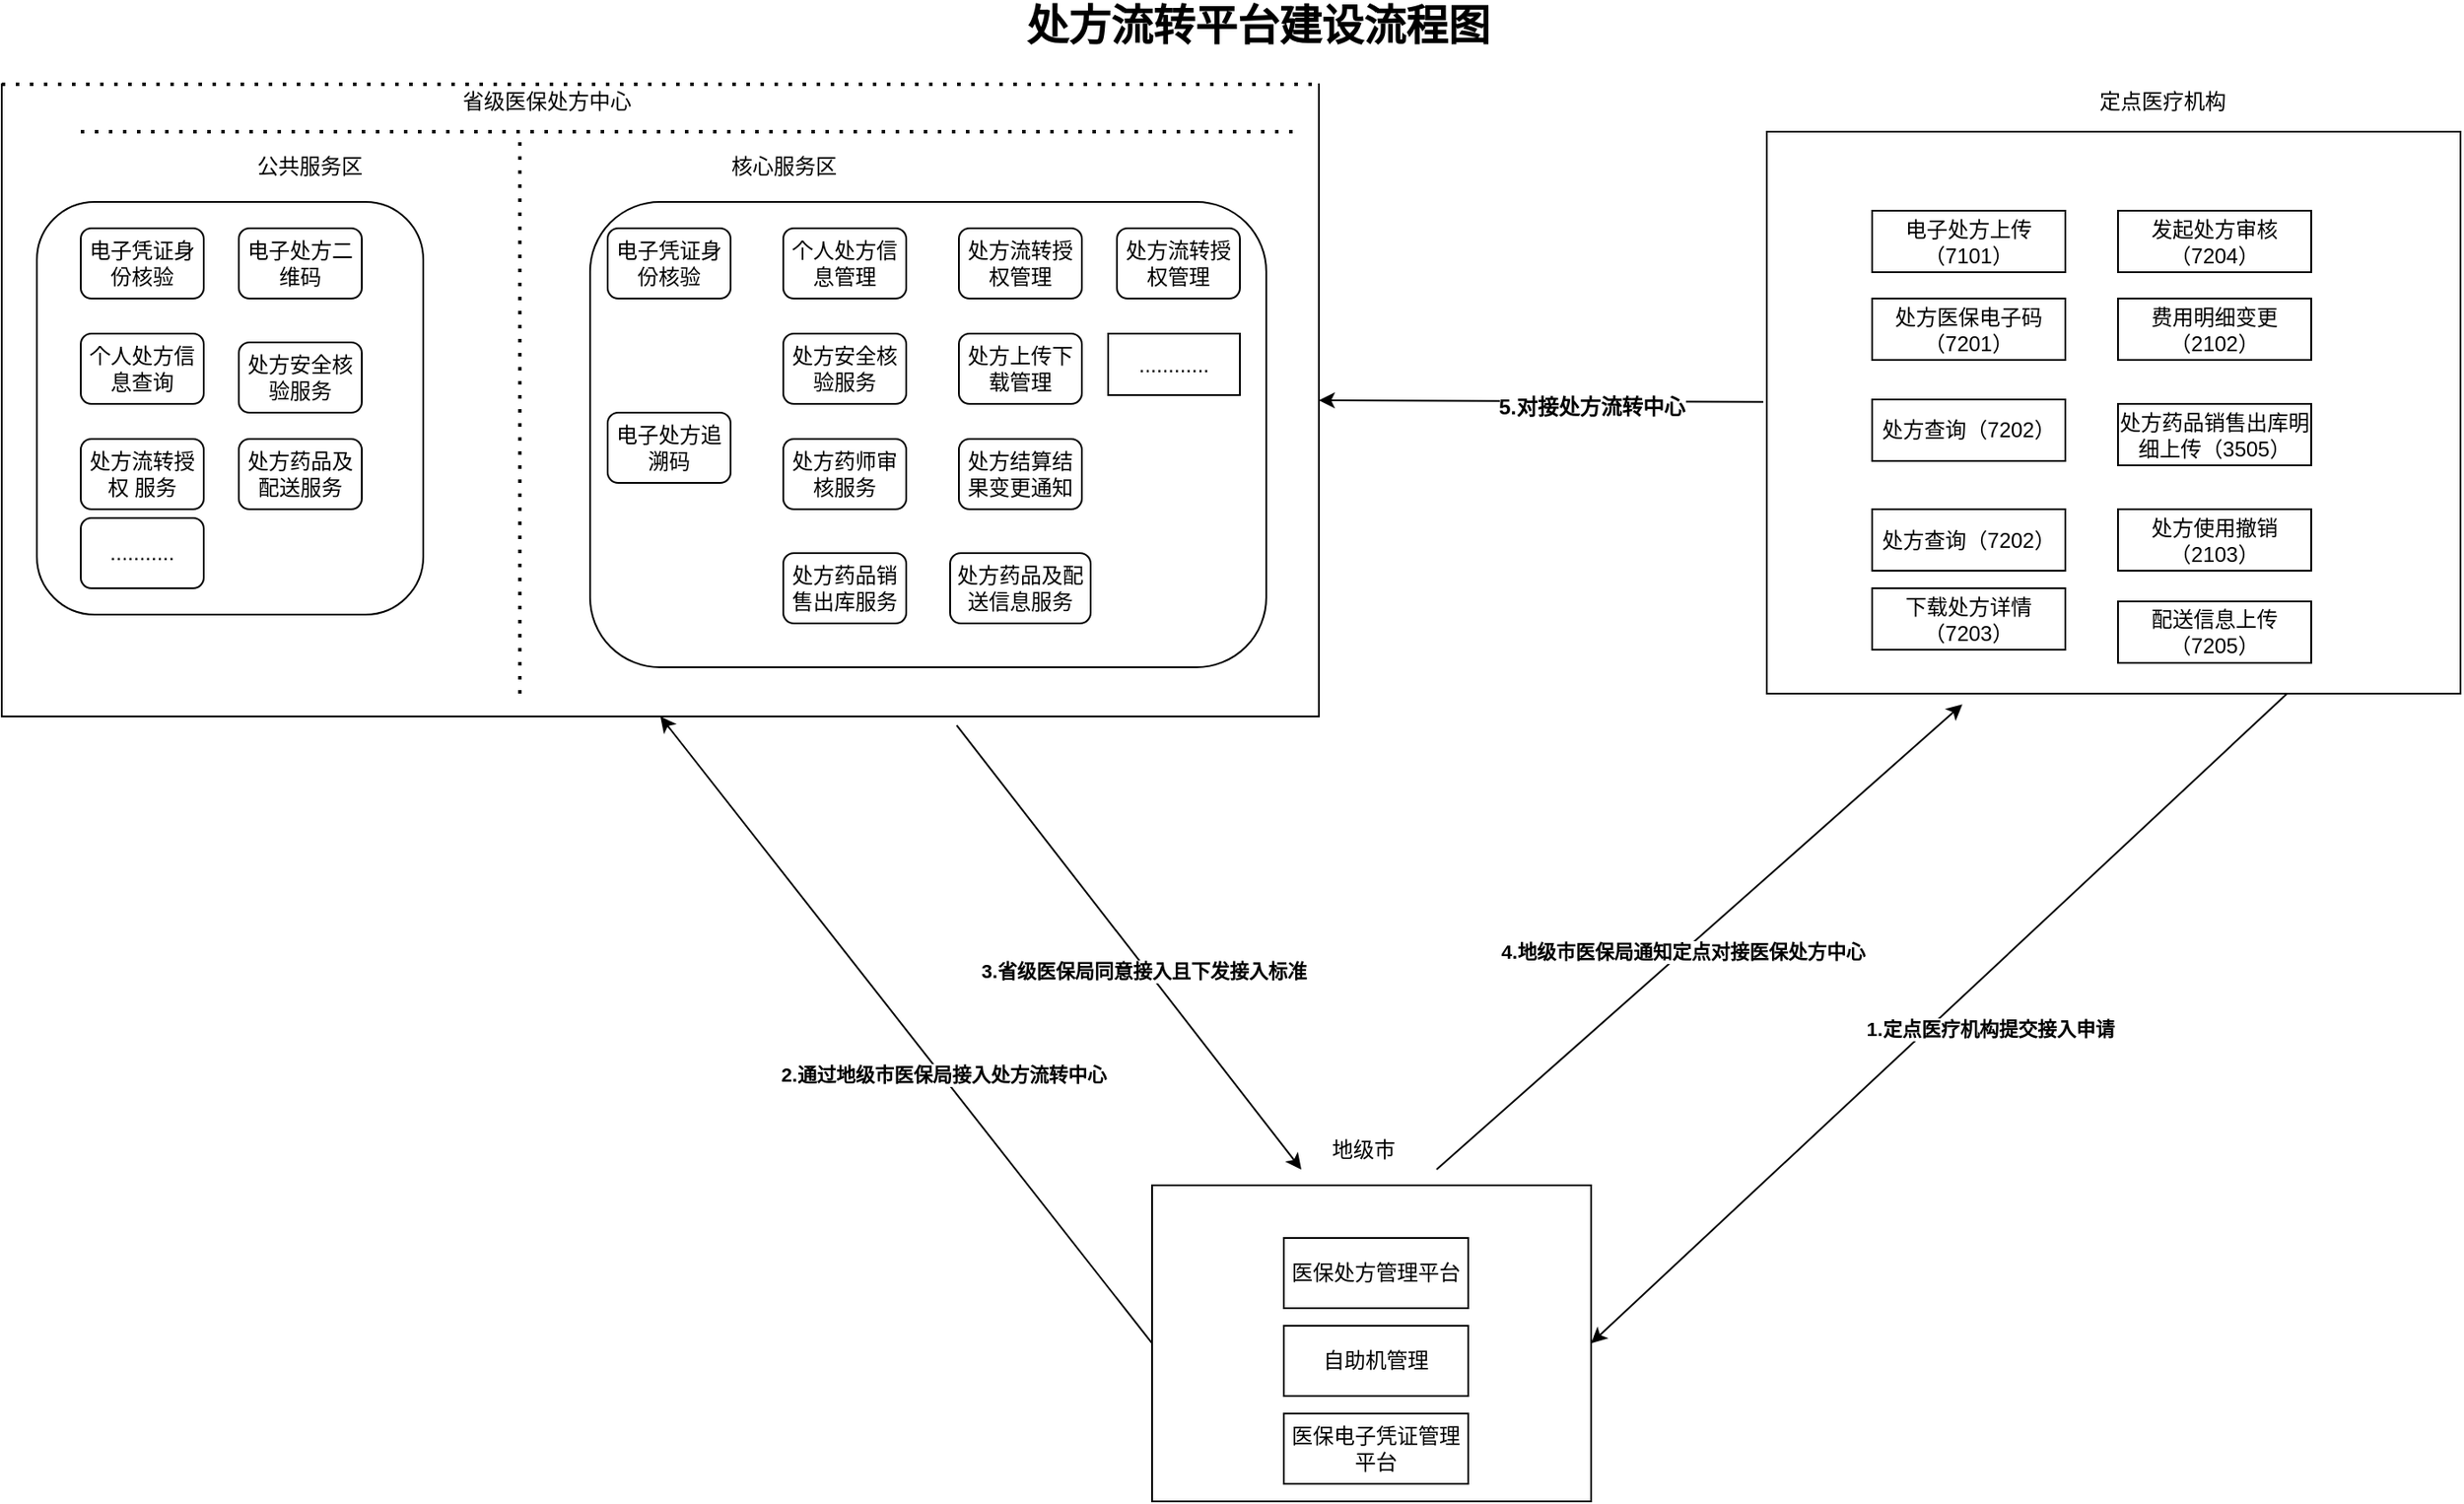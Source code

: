 <mxfile version="17.4.4" type="github">
  <diagram name="Page-1" id="e7e014a7-5840-1c2e-5031-d8a46d1fe8dd">
    <mxGraphModel dx="1662" dy="740" grid="1" gridSize="10" guides="1" tooltips="1" connect="1" arrows="1" fold="1" page="1" pageScale="1" pageWidth="1169" pageHeight="826" background="#ffffff" math="0" shadow="0">
      <root>
        <mxCell id="0" />
        <mxCell id="1" parent="0" />
        <mxCell id="-7U4AxFiBvx1MVjR5bWM-7" value="" style="rounded=1;whiteSpace=wrap;html=1;rotation=-90;" parent="1" vertex="1">
          <mxGeometry x="532.5" y="157.5" width="235" height="220" as="geometry" />
        </mxCell>
        <mxCell id="BD1Jg8zhjlbe8VxlEk6s-1" value="省级医保处方中心" style="text;html=1;align=center;verticalAlign=middle;resizable=0;points=[];autosize=1;strokeColor=none;fillColor=none;" parent="1" vertex="1">
          <mxGeometry x="775" y="83" width="110" height="20" as="geometry" />
        </mxCell>
        <mxCell id="BD1Jg8zhjlbe8VxlEk6s-3" value="电子凭证身份核验" style="rounded=1;whiteSpace=wrap;html=1;" parent="1" vertex="1">
          <mxGeometry x="565" y="165" width="70" height="40" as="geometry" />
        </mxCell>
        <mxCell id="BD1Jg8zhjlbe8VxlEk6s-4" value="" style="rounded=1;whiteSpace=wrap;html=1;rotation=-90;" parent="1" vertex="1">
          <mxGeometry x="915" y="90" width="265" height="385" as="geometry" />
        </mxCell>
        <mxCell id="BD1Jg8zhjlbe8VxlEk6s-5" value="电子处方二维码" style="rounded=1;whiteSpace=wrap;html=1;" parent="1" vertex="1">
          <mxGeometry x="655" y="165" width="70" height="40" as="geometry" />
        </mxCell>
        <mxCell id="BD1Jg8zhjlbe8VxlEk6s-6" value="" style="endArrow=none;dashed=1;html=1;dashPattern=1 3;strokeWidth=2;rounded=0;" parent="1" edge="1">
          <mxGeometry width="50" height="50" relative="1" as="geometry">
            <mxPoint x="565" y="110" as="sourcePoint" />
            <mxPoint x="1255" y="110" as="targetPoint" />
          </mxGeometry>
        </mxCell>
        <mxCell id="BD1Jg8zhjlbe8VxlEk6s-7" value="" style="endArrow=none;dashed=1;html=1;dashPattern=1 3;strokeWidth=2;rounded=0;" parent="1" edge="1">
          <mxGeometry width="50" height="50" relative="1" as="geometry">
            <mxPoint x="815" y="430" as="sourcePoint" />
            <mxPoint x="815" y="110" as="targetPoint" />
          </mxGeometry>
        </mxCell>
        <mxCell id="BD1Jg8zhjlbe8VxlEk6s-9" value="公共服务区" style="text;html=1;align=center;verticalAlign=middle;resizable=0;points=[];autosize=1;strokeColor=none;fillColor=none;" parent="1" vertex="1">
          <mxGeometry x="655" y="120" width="80" height="20" as="geometry" />
        </mxCell>
        <mxCell id="BD1Jg8zhjlbe8VxlEk6s-10" value="核心服务区" style="text;html=1;align=center;verticalAlign=middle;resizable=0;points=[];autosize=1;strokeColor=none;fillColor=none;" parent="1" vertex="1">
          <mxGeometry x="925" y="120" width="80" height="20" as="geometry" />
        </mxCell>
        <mxCell id="BD1Jg8zhjlbe8VxlEk6s-11" value="个人处方信息查询" style="rounded=1;whiteSpace=wrap;html=1;" parent="1" vertex="1">
          <mxGeometry x="565" y="225" width="70" height="40" as="geometry" />
        </mxCell>
        <mxCell id="BD1Jg8zhjlbe8VxlEk6s-12" value="处方安全核验服务" style="rounded=1;whiteSpace=wrap;html=1;" parent="1" vertex="1">
          <mxGeometry x="655" y="230" width="70" height="40" as="geometry" />
        </mxCell>
        <mxCell id="BD1Jg8zhjlbe8VxlEk6s-13" value="处方流转授权 服务" style="rounded=1;whiteSpace=wrap;html=1;" parent="1" vertex="1">
          <mxGeometry x="565" y="285" width="70" height="40" as="geometry" />
        </mxCell>
        <mxCell id="BD1Jg8zhjlbe8VxlEk6s-14" value="处方药品及配送服务" style="rounded=1;whiteSpace=wrap;html=1;" parent="1" vertex="1">
          <mxGeometry x="655" y="285" width="70" height="40" as="geometry" />
        </mxCell>
        <mxCell id="BD1Jg8zhjlbe8VxlEk6s-15" value="..........." style="rounded=1;whiteSpace=wrap;html=1;" parent="1" vertex="1">
          <mxGeometry x="565" y="330" width="70" height="40" as="geometry" />
        </mxCell>
        <mxCell id="BD1Jg8zhjlbe8VxlEk6s-16" value="电子凭证身份核验" style="rounded=1;whiteSpace=wrap;html=1;" parent="1" vertex="1">
          <mxGeometry x="865" y="165" width="70" height="40" as="geometry" />
        </mxCell>
        <mxCell id="BD1Jg8zhjlbe8VxlEk6s-17" value="电子处方追溯码" style="rounded=1;whiteSpace=wrap;html=1;" parent="1" vertex="1">
          <mxGeometry x="865" y="270" width="70" height="40" as="geometry" />
        </mxCell>
        <mxCell id="BD1Jg8zhjlbe8VxlEk6s-18" value="个人处方信息管理" style="rounded=1;whiteSpace=wrap;html=1;" parent="1" vertex="1">
          <mxGeometry x="965" y="165" width="70" height="40" as="geometry" />
        </mxCell>
        <mxCell id="BD1Jg8zhjlbe8VxlEk6s-19" value="处方流转授权管理" style="rounded=1;whiteSpace=wrap;html=1;" parent="1" vertex="1">
          <mxGeometry x="1065" y="165" width="70" height="40" as="geometry" />
        </mxCell>
        <mxCell id="BD1Jg8zhjlbe8VxlEk6s-20" value="处方安全核验服务" style="rounded=1;whiteSpace=wrap;html=1;" parent="1" vertex="1">
          <mxGeometry x="965" y="225" width="70" height="40" as="geometry" />
        </mxCell>
        <mxCell id="BD1Jg8zhjlbe8VxlEk6s-21" value="处方上传下载管理" style="rounded=1;whiteSpace=wrap;html=1;" parent="1" vertex="1">
          <mxGeometry x="1065" y="225" width="70" height="40" as="geometry" />
        </mxCell>
        <mxCell id="BD1Jg8zhjlbe8VxlEk6s-22" value="处方药师审核服务" style="rounded=1;whiteSpace=wrap;html=1;" parent="1" vertex="1">
          <mxGeometry x="965" y="285" width="70" height="40" as="geometry" />
        </mxCell>
        <mxCell id="BD1Jg8zhjlbe8VxlEk6s-23" value="处方结算结果变更通知" style="rounded=1;whiteSpace=wrap;html=1;" parent="1" vertex="1">
          <mxGeometry x="1065" y="285" width="70" height="40" as="geometry" />
        </mxCell>
        <mxCell id="BD1Jg8zhjlbe8VxlEk6s-24" value="处方药品销售出库服务" style="rounded=1;whiteSpace=wrap;html=1;" parent="1" vertex="1">
          <mxGeometry x="965" y="350" width="70" height="40" as="geometry" />
        </mxCell>
        <mxCell id="BD1Jg8zhjlbe8VxlEk6s-25" value="处方药品及配送信息服务" style="rounded=1;whiteSpace=wrap;html=1;" parent="1" vertex="1">
          <mxGeometry x="1060" y="350" width="80" height="40" as="geometry" />
        </mxCell>
        <mxCell id="BD1Jg8zhjlbe8VxlEk6s-28" value="" style="endArrow=none;dashed=1;html=1;dashPattern=1 3;strokeWidth=2;rounded=0;exitX=0;exitY=0;exitDx=0;exitDy=0;entryX=1;entryY=0;entryDx=0;entryDy=0;" parent="1" source="BD1Jg8zhjlbe8VxlEk6s-26" target="BD1Jg8zhjlbe8VxlEk6s-26" edge="1">
          <mxGeometry width="50" height="50" relative="1" as="geometry">
            <mxPoint x="565" y="110" as="sourcePoint" />
            <mxPoint x="615" y="60" as="targetPoint" />
          </mxGeometry>
        </mxCell>
        <mxCell id="BD1Jg8zhjlbe8VxlEk6s-29" value="" style="rounded=0;whiteSpace=wrap;html=1;" parent="1" vertex="1">
          <mxGeometry x="1175" y="710" width="250" height="180" as="geometry" />
        </mxCell>
        <mxCell id="BD1Jg8zhjlbe8VxlEk6s-31" value="定点医疗机构" style="text;html=1;align=center;verticalAlign=middle;resizable=0;points=[];autosize=1;strokeColor=none;fillColor=none;" parent="1" vertex="1">
          <mxGeometry x="1705" y="83" width="90" height="20" as="geometry" />
        </mxCell>
        <mxCell id="BD1Jg8zhjlbe8VxlEk6s-32" value="" style="rounded=0;whiteSpace=wrap;html=1;" parent="1" vertex="1">
          <mxGeometry x="1525" y="110" width="395" height="320" as="geometry" />
        </mxCell>
        <mxCell id="BD1Jg8zhjlbe8VxlEk6s-33" value="" style="endArrow=classic;html=1;rounded=0;entryX=1;entryY=0.5;entryDx=0;entryDy=0;exitX=0.75;exitY=1;exitDx=0;exitDy=0;" parent="1" source="BD1Jg8zhjlbe8VxlEk6s-32" target="BD1Jg8zhjlbe8VxlEk6s-29" edge="1">
          <mxGeometry width="50" height="50" relative="1" as="geometry">
            <mxPoint x="1695" y="490" as="sourcePoint" />
            <mxPoint x="1745" y="440" as="targetPoint" />
          </mxGeometry>
        </mxCell>
        <mxCell id="BD1Jg8zhjlbe8VxlEk6s-34" value="&lt;b&gt;1.定点医疗机构提交接入申请&lt;/b&gt;" style="edgeLabel;html=1;align=center;verticalAlign=middle;resizable=0;points=[];" parent="BD1Jg8zhjlbe8VxlEk6s-33" vertex="1" connectable="0">
          <mxGeometry x="-0.145" relative="1" as="geometry">
            <mxPoint y="32" as="offset" />
          </mxGeometry>
        </mxCell>
        <mxCell id="BD1Jg8zhjlbe8VxlEk6s-35" value="" style="endArrow=classic;html=1;rounded=0;exitX=0;exitY=0.5;exitDx=0;exitDy=0;entryX=0.5;entryY=1;entryDx=0;entryDy=0;" parent="1" source="BD1Jg8zhjlbe8VxlEk6s-29" target="BD1Jg8zhjlbe8VxlEk6s-26" edge="1">
          <mxGeometry width="50" height="50" relative="1" as="geometry">
            <mxPoint x="1293.08" y="265.0" as="sourcePoint" />
            <mxPoint x="766.92" y="458.14" as="targetPoint" />
          </mxGeometry>
        </mxCell>
        <mxCell id="BD1Jg8zhjlbe8VxlEk6s-36" value="&lt;b&gt;2.通过地级市医保局接入处方流转中心&lt;/b&gt;" style="edgeLabel;html=1;align=center;verticalAlign=middle;resizable=0;points=[];" parent="BD1Jg8zhjlbe8VxlEk6s-35" vertex="1" connectable="0">
          <mxGeometry x="-0.145" relative="1" as="geometry">
            <mxPoint y="-1" as="offset" />
          </mxGeometry>
        </mxCell>
        <mxCell id="BD1Jg8zhjlbe8VxlEk6s-39" value="地级市" style="text;html=1;align=center;verticalAlign=middle;resizable=0;points=[];autosize=1;strokeColor=none;fillColor=none;" parent="1" vertex="1">
          <mxGeometry x="1270" y="680" width="50" height="20" as="geometry" />
        </mxCell>
        <mxCell id="BD1Jg8zhjlbe8VxlEk6s-40" value="" style="endArrow=classic;html=1;rounded=0;entryX=0.34;entryY=-0.05;entryDx=0;entryDy=0;entryPerimeter=0;exitX=0.725;exitY=1.014;exitDx=0;exitDy=0;exitPerimeter=0;" parent="1" source="BD1Jg8zhjlbe8VxlEk6s-26" target="BD1Jg8zhjlbe8VxlEk6s-29" edge="1">
          <mxGeometry width="50" height="50" relative="1" as="geometry">
            <mxPoint x="855" y="455" as="sourcePoint" />
            <mxPoint x="905" y="405" as="targetPoint" />
          </mxGeometry>
        </mxCell>
        <mxCell id="BD1Jg8zhjlbe8VxlEk6s-41" value="&lt;b&gt;3.省级医保局同意接入且下发接入标准&lt;/b&gt;" style="edgeLabel;html=1;align=center;verticalAlign=middle;resizable=0;points=[];" parent="BD1Jg8zhjlbe8VxlEk6s-40" vertex="1" connectable="0">
          <mxGeometry x="0.093" y="-2" relative="1" as="geometry">
            <mxPoint as="offset" />
          </mxGeometry>
        </mxCell>
        <mxCell id="BD1Jg8zhjlbe8VxlEk6s-42" value="" style="endArrow=classic;html=1;rounded=0;entryX=0.282;entryY=1.019;entryDx=0;entryDy=0;entryPerimeter=0;exitX=0.648;exitY=-0.05;exitDx=0;exitDy=0;exitPerimeter=0;" parent="1" source="BD1Jg8zhjlbe8VxlEk6s-29" target="BD1Jg8zhjlbe8VxlEk6s-32" edge="1">
          <mxGeometry width="50" height="50" relative="1" as="geometry">
            <mxPoint x="1335" y="730" as="sourcePoint" />
            <mxPoint x="1385" y="680" as="targetPoint" />
          </mxGeometry>
        </mxCell>
        <mxCell id="BD1Jg8zhjlbe8VxlEk6s-43" value="&lt;b&gt;4.地级市医保局通知定点对接医保处方中心&lt;/b&gt;" style="edgeLabel;html=1;align=center;verticalAlign=middle;resizable=0;points=[];" parent="BD1Jg8zhjlbe8VxlEk6s-42" vertex="1" connectable="0">
          <mxGeometry x="-0.064" y="1" relative="1" as="geometry">
            <mxPoint as="offset" />
          </mxGeometry>
        </mxCell>
        <mxCell id="BD1Jg8zhjlbe8VxlEk6s-44" value="电子处方上传（7101）" style="rounded=0;whiteSpace=wrap;html=1;" parent="1" vertex="1">
          <mxGeometry x="1585" y="155" width="110" height="35" as="geometry" />
        </mxCell>
        <mxCell id="BD1Jg8zhjlbe8VxlEk6s-45" value="处方医保电子码（7201）" style="rounded=0;whiteSpace=wrap;html=1;" parent="1" vertex="1">
          <mxGeometry x="1585" y="205" width="110" height="35" as="geometry" />
        </mxCell>
        <mxCell id="BD1Jg8zhjlbe8VxlEk6s-46" value="处方查询（7202）" style="rounded=0;whiteSpace=wrap;html=1;" parent="1" vertex="1">
          <mxGeometry x="1585" y="262.5" width="110" height="35" as="geometry" />
        </mxCell>
        <mxCell id="BD1Jg8zhjlbe8VxlEk6s-47" value="处方查询（7202）" style="rounded=0;whiteSpace=wrap;html=1;" parent="1" vertex="1">
          <mxGeometry x="1585" y="325" width="110" height="35" as="geometry" />
        </mxCell>
        <mxCell id="BD1Jg8zhjlbe8VxlEk6s-48" value="下载处方详情（7203）" style="rounded=0;whiteSpace=wrap;html=1;" parent="1" vertex="1">
          <mxGeometry x="1585" y="370" width="110" height="35" as="geometry" />
        </mxCell>
        <mxCell id="BD1Jg8zhjlbe8VxlEk6s-49" value="发起处方审核（7204）" style="rounded=0;whiteSpace=wrap;html=1;" parent="1" vertex="1">
          <mxGeometry x="1725" y="155" width="110" height="35" as="geometry" />
        </mxCell>
        <mxCell id="BD1Jg8zhjlbe8VxlEk6s-51" value="处方流转授权管理" style="rounded=1;whiteSpace=wrap;html=1;" parent="1" vertex="1">
          <mxGeometry x="1155" y="165" width="70" height="40" as="geometry" />
        </mxCell>
        <mxCell id="BD1Jg8zhjlbe8VxlEk6s-26" value="" style="shape=partialRectangle;whiteSpace=wrap;html=1;bottom=1;right=1;left=1;top=0;fillColor=none;routingCenterX=-0.5;" parent="1" vertex="1">
          <mxGeometry x="520" y="83" width="750" height="360" as="geometry" />
        </mxCell>
        <mxCell id="BD1Jg8zhjlbe8VxlEk6s-56" value="费用明细变更（2102）" style="rounded=0;whiteSpace=wrap;html=1;" parent="1" vertex="1">
          <mxGeometry x="1725" y="205" width="110" height="35" as="geometry" />
        </mxCell>
        <mxCell id="BD1Jg8zhjlbe8VxlEk6s-57" value="处方药品销售出库明细上传（3505）" style="rounded=0;whiteSpace=wrap;html=1;" parent="1" vertex="1">
          <mxGeometry x="1725" y="265" width="110" height="35" as="geometry" />
        </mxCell>
        <mxCell id="BD1Jg8zhjlbe8VxlEk6s-58" value="............" style="rounded=0;whiteSpace=wrap;html=1;" parent="1" vertex="1">
          <mxGeometry x="1150" y="225" width="75" height="35" as="geometry" />
        </mxCell>
        <mxCell id="BD1Jg8zhjlbe8VxlEk6s-59" value="处方使用撤销（2103）" style="rounded=0;whiteSpace=wrap;html=1;" parent="1" vertex="1">
          <mxGeometry x="1725" y="325" width="110" height="35" as="geometry" />
        </mxCell>
        <mxCell id="BD1Jg8zhjlbe8VxlEk6s-60" value="配送信息上传（7205）" style="rounded=0;whiteSpace=wrap;html=1;" parent="1" vertex="1">
          <mxGeometry x="1725" y="377.5" width="110" height="35" as="geometry" />
        </mxCell>
        <mxCell id="BD1Jg8zhjlbe8VxlEk6s-61" value="" style="endArrow=classic;html=1;rounded=0;entryX=1;entryY=0.5;entryDx=0;entryDy=0;exitX=-0.005;exitY=0.481;exitDx=0;exitDy=0;exitPerimeter=0;" parent="1" source="BD1Jg8zhjlbe8VxlEk6s-32" target="BD1Jg8zhjlbe8VxlEk6s-26" edge="1">
          <mxGeometry width="50" height="50" relative="1" as="geometry">
            <mxPoint x="1415" y="310" as="sourcePoint" />
            <mxPoint x="1465" y="260" as="targetPoint" />
          </mxGeometry>
        </mxCell>
        <mxCell id="BD1Jg8zhjlbe8VxlEk6s-64" value="&lt;font style=&quot;font-size: 12px&quot;&gt;&lt;b&gt;5.对接处方流转中心&lt;/b&gt;&lt;/font&gt;" style="edgeLabel;html=1;align=center;verticalAlign=middle;resizable=0;points=[];fontSize=24;" parent="BD1Jg8zhjlbe8VxlEk6s-61" vertex="1" connectable="0">
          <mxGeometry x="-0.225" y="1" relative="1" as="geometry">
            <mxPoint y="-2" as="offset" />
          </mxGeometry>
        </mxCell>
        <mxCell id="BD1Jg8zhjlbe8VxlEk6s-62" value="&lt;span style=&quot;font-size: 24px&quot;&gt;&lt;b&gt;处方流转平台建设流程图&lt;/b&gt;&lt;/span&gt;" style="text;html=1;align=center;verticalAlign=middle;resizable=0;points=[];autosize=1;strokeColor=none;fillColor=none;" parent="1" vertex="1">
          <mxGeometry x="1095" y="40" width="280" height="20" as="geometry" />
        </mxCell>
        <mxCell id="BD1Jg8zhjlbe8VxlEk6s-82" value="医保处方管理平台" style="rounded=0;whiteSpace=wrap;html=1;fontSize=12;" parent="1" vertex="1">
          <mxGeometry x="1250" y="740" width="105" height="40" as="geometry" />
        </mxCell>
        <mxCell id="BD1Jg8zhjlbe8VxlEk6s-83" value="自助机管理" style="rounded=0;whiteSpace=wrap;html=1;fontSize=12;" parent="1" vertex="1">
          <mxGeometry x="1250" y="790" width="105" height="40" as="geometry" />
        </mxCell>
        <mxCell id="BD1Jg8zhjlbe8VxlEk6s-84" value="医保电子凭证管理平台" style="rounded=0;whiteSpace=wrap;html=1;fontSize=12;" parent="1" vertex="1">
          <mxGeometry x="1250" y="840" width="105" height="40" as="geometry" />
        </mxCell>
      </root>
    </mxGraphModel>
  </diagram>
</mxfile>
